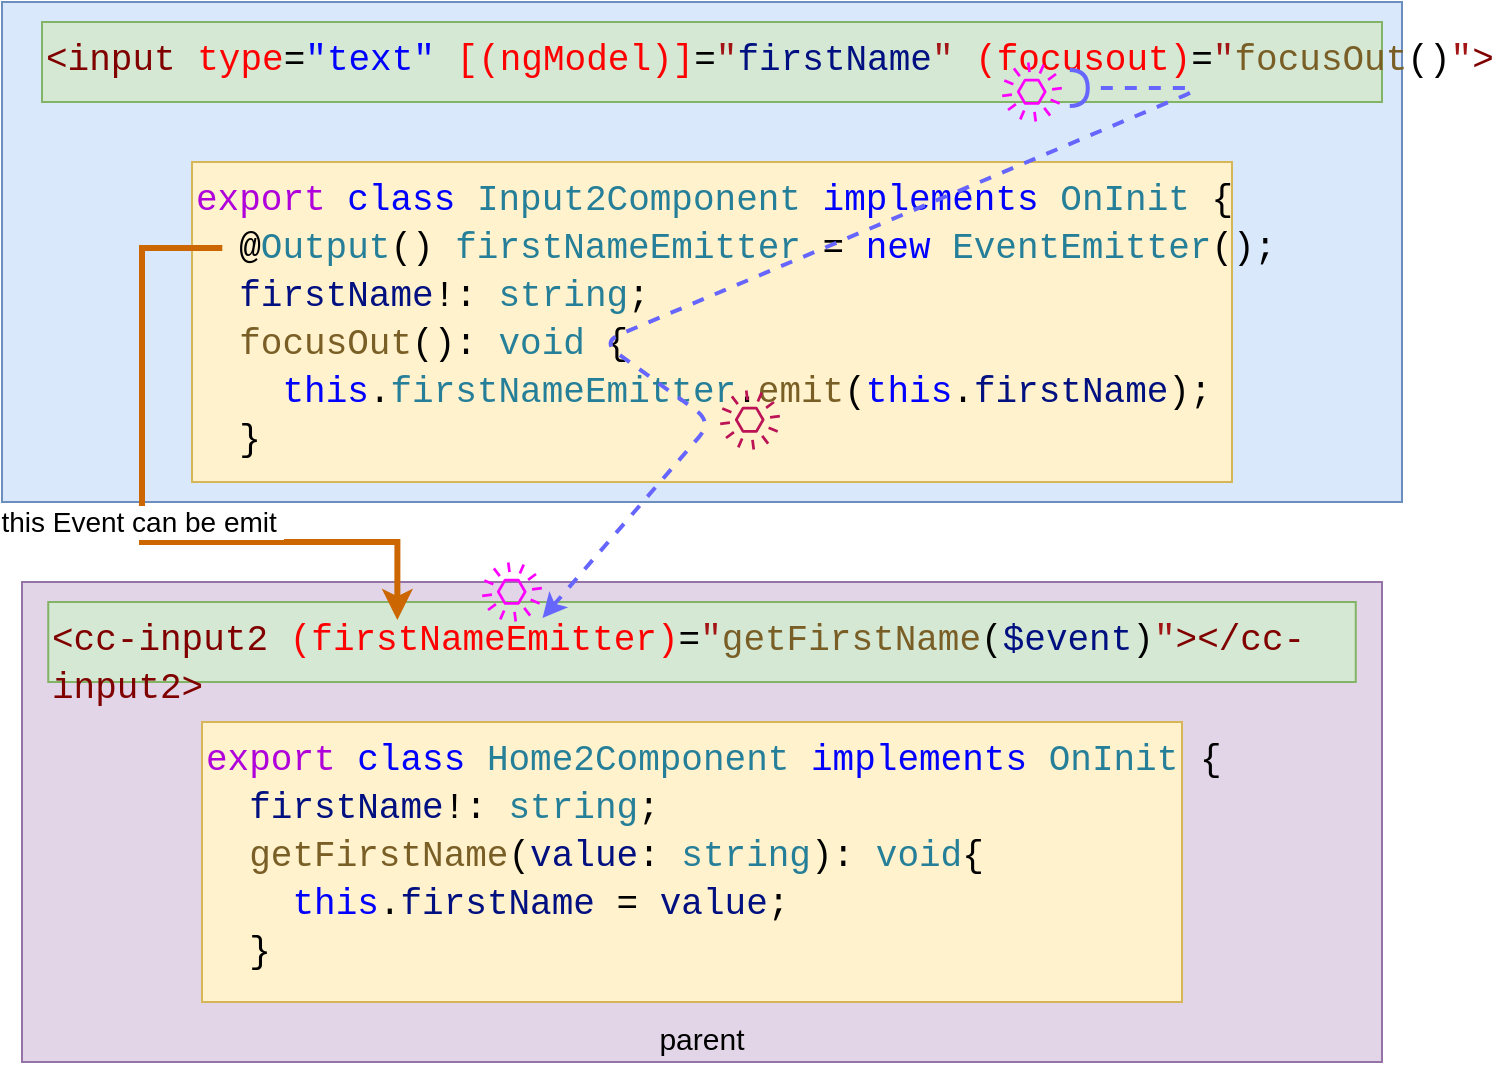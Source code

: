 <mxfile version="14.7.6" type="device"><diagram id="Ro9BYPux2aHW_qUvWWcG" name="Page-1"><mxGraphModel dx="868" dy="492" grid="1" gridSize="10" guides="1" tooltips="1" connect="1" arrows="1" fold="1" page="1" pageScale="1" pageWidth="850" pageHeight="1100" math="0" shadow="0"><root><mxCell id="0"/><mxCell id="1" parent="0"/><mxCell id="SlaIj5U11WncY-bBAv-F-9" value="&lt;font style=&quot;font-size: 15px&quot;&gt;parent&lt;/font&gt;" style="rounded=0;whiteSpace=wrap;html=1;labelBackgroundColor=none;verticalAlign=bottom;fillColor=#e1d5e7;strokeColor=#9673a6;" vertex="1" parent="1"><mxGeometry x="90" y="400" width="680" height="240" as="geometry"/></mxCell><mxCell id="SlaIj5U11WncY-bBAv-F-8" value="" style="rounded=0;whiteSpace=wrap;html=1;labelBackgroundColor=none;fillColor=#dae8fc;strokeColor=#6c8ebf;" vertex="1" parent="1"><mxGeometry x="80" y="110" width="700" height="250" as="geometry"/></mxCell><mxCell id="SlaIj5U11WncY-bBAv-F-3" value="&lt;div style=&quot;color: rgb(0, 0, 0); font-family: consolas, &amp;quot;courier new&amp;quot;, monospace; font-weight: normal; font-size: 18px; line-height: 24px;&quot;&gt;&lt;div&gt;&lt;span style=&quot;color: #800000&quot;&gt;&amp;lt;input&lt;/span&gt;&lt;span style=&quot;color: #000000&quot;&gt;&amp;nbsp;&lt;/span&gt;&lt;span style=&quot;color: #ff0000&quot;&gt;type&lt;/span&gt;&lt;span style=&quot;color: #000000&quot;&gt;=&lt;/span&gt;&lt;span style=&quot;color: #0000ff&quot;&gt;&quot;text&quot;&lt;/span&gt;&lt;span style=&quot;color: #000000&quot;&gt;&amp;nbsp;&lt;/span&gt;&lt;span style=&quot;color: #ff0000&quot;&gt;[(ngModel)]&lt;/span&gt;&lt;span style=&quot;color: #000000&quot;&gt;=&lt;/span&gt;&lt;span style=&quot;color: #a31515&quot;&gt;&quot;&lt;/span&gt;&lt;span style=&quot;color: #001080&quot;&gt;firstName&lt;/span&gt;&lt;span style=&quot;color: #a31515&quot;&gt;&quot;&lt;/span&gt;&lt;span style=&quot;color: #000000&quot;&gt;&amp;nbsp;&lt;/span&gt;&lt;span style=&quot;color: #ff0000&quot;&gt;(focusout)&lt;/span&gt;&lt;span style=&quot;color: #000000&quot;&gt;=&lt;/span&gt;&lt;span style=&quot;color: #a31515&quot;&gt;&quot;&lt;/span&gt;&lt;span style=&quot;color: #795e26&quot;&gt;focusOut&lt;/span&gt;&lt;span style=&quot;color: #000000&quot;&gt;()&lt;/span&gt;&lt;span style=&quot;color: #a31515&quot;&gt;&quot;&lt;/span&gt;&lt;span style=&quot;color: #800000&quot;&gt;&amp;gt;&lt;/span&gt;&lt;/div&gt;&lt;/div&gt;" style="text;whiteSpace=wrap;html=1;fillColor=#d5e8d4;strokeColor=#82b366;labelBackgroundColor=none;" vertex="1" parent="1"><mxGeometry x="100" y="120" width="670" height="40" as="geometry"/></mxCell><mxCell id="SlaIj5U11WncY-bBAv-F-6" value="&lt;div style=&quot;color: rgb(0, 0, 0); font-family: consolas, &amp;quot;courier new&amp;quot;, monospace; font-weight: normal; font-size: 18px; line-height: 24px;&quot;&gt;&lt;div&gt;&lt;span style=&quot;color: #800000&quot;&gt;&amp;lt;cc-input2&lt;/span&gt;&lt;span style=&quot;color: #000000&quot;&gt;&amp;nbsp;&lt;/span&gt;&lt;span style=&quot;color: #ff0000&quot;&gt;(firstNameEmitter)&lt;/span&gt;&lt;span style=&quot;color: #000000&quot;&gt;=&lt;/span&gt;&lt;span style=&quot;color: #a31515&quot;&gt;&quot;&lt;/span&gt;&lt;span style=&quot;color: #795e26&quot;&gt;getFirstName&lt;/span&gt;&lt;span style=&quot;color: #000000&quot;&gt;(&lt;/span&gt;&lt;span style=&quot;color: #001080&quot;&gt;$event&lt;/span&gt;&lt;span style=&quot;color: #000000&quot;&gt;)&lt;/span&gt;&lt;span style=&quot;color: #a31515&quot;&gt;&quot;&lt;/span&gt;&lt;span style=&quot;color: #800000&quot;&gt;&amp;gt;&amp;lt;/cc-input2&amp;gt;&lt;/span&gt;&lt;/div&gt;&lt;/div&gt;" style="text;whiteSpace=wrap;html=1;labelBackgroundColor=none;fillColor=#d5e8d4;strokeColor=#82b366;" vertex="1" parent="1"><mxGeometry x="103.13" y="410" width="653.75" height="40" as="geometry"/></mxCell><mxCell id="SlaIj5U11WncY-bBAv-F-7" value="&lt;div style=&quot;color: rgb(0, 0, 0); font-family: consolas, &amp;quot;courier new&amp;quot;, monospace; font-weight: normal; font-size: 18px; line-height: 24px;&quot;&gt;&lt;div&gt;&lt;span style=&quot;color: #af00db&quot;&gt;export&lt;/span&gt;&lt;span style=&quot;color: #000000&quot;&gt;&amp;nbsp;&lt;/span&gt;&lt;span style=&quot;color: #0000ff&quot;&gt;class&lt;/span&gt;&lt;span style=&quot;color: #000000&quot;&gt;&amp;nbsp;&lt;/span&gt;&lt;span style=&quot;color: #267f99&quot;&gt;Home2Component&lt;/span&gt;&lt;span style=&quot;color: #000000&quot;&gt;&amp;nbsp;&lt;/span&gt;&lt;span style=&quot;color: #0000ff&quot;&gt;implements&lt;/span&gt;&lt;span style=&quot;color: #000000&quot;&gt;&amp;nbsp;&lt;/span&gt;&lt;span style=&quot;color: #267f99&quot;&gt;OnInit&lt;/span&gt;&lt;span style=&quot;color: #000000&quot;&gt;&amp;nbsp;{&lt;/span&gt;&lt;/div&gt;&lt;div&gt;&lt;span style=&quot;color: #000000&quot;&gt;&amp;nbsp;&amp;nbsp;&lt;/span&gt;&lt;span style=&quot;color: #001080&quot;&gt;firstName&lt;/span&gt;&lt;span style=&quot;color: #000000&quot;&gt;!:&amp;nbsp;&lt;/span&gt;&lt;span style=&quot;color: #267f99&quot;&gt;string&lt;/span&gt;&lt;span style=&quot;color: #000000&quot;&gt;;&lt;/span&gt;&lt;/div&gt;&lt;div&gt;&lt;span style=&quot;color: #000000&quot;&gt;&amp;nbsp;&amp;nbsp;&lt;/span&gt;&lt;span style=&quot;color: #795e26&quot;&gt;getFirstName&lt;/span&gt;&lt;span style=&quot;color: #000000&quot;&gt;(&lt;/span&gt;&lt;span style=&quot;color: #001080&quot;&gt;value&lt;/span&gt;&lt;span style=&quot;color: #000000&quot;&gt;:&amp;nbsp;&lt;/span&gt;&lt;span style=&quot;color: #267f99&quot;&gt;string&lt;/span&gt;&lt;span style=&quot;color: #000000&quot;&gt;):&amp;nbsp;&lt;/span&gt;&lt;span style=&quot;color: #267f99&quot;&gt;void&lt;/span&gt;&lt;span style=&quot;color: #000000&quot;&gt;{&lt;/span&gt;&lt;/div&gt;&lt;div&gt;&lt;span style=&quot;color: #000000&quot;&gt;&amp;nbsp;&amp;nbsp;&amp;nbsp;&amp;nbsp;&lt;/span&gt;&lt;span style=&quot;color: #0000ff&quot;&gt;this&lt;/span&gt;&lt;span style=&quot;color: #000000&quot;&gt;.&lt;/span&gt;&lt;span style=&quot;color: #001080&quot;&gt;firstName&lt;/span&gt;&lt;span style=&quot;color: #000000&quot;&gt;&amp;nbsp;=&amp;nbsp;&lt;/span&gt;&lt;span style=&quot;color: #001080&quot;&gt;value&lt;/span&gt;&lt;span style=&quot;color: #000000&quot;&gt;;&lt;/span&gt;&lt;/div&gt;&lt;div&gt;&lt;span style=&quot;color: #000000&quot;&gt;&amp;nbsp;&amp;nbsp;}&lt;/span&gt;&lt;/div&gt;&lt;/div&gt;" style="text;whiteSpace=wrap;html=1;fillColor=#fff2cc;strokeColor=#d6b656;labelBackgroundColor=none;" vertex="1" parent="1"><mxGeometry x="180" y="470" width="490" height="140" as="geometry"/></mxCell><mxCell id="SlaIj5U11WncY-bBAv-F-11" value="&lt;div style=&quot;color: rgb(0, 0, 0); font-family: consolas, &amp;quot;courier new&amp;quot;, monospace; font-weight: normal; font-size: 18px; line-height: 24px;&quot;&gt;&lt;div&gt;&lt;span style=&quot;color: #af00db&quot;&gt;export&lt;/span&gt;&lt;span style=&quot;color: #000000&quot;&gt;&amp;nbsp;&lt;/span&gt;&lt;span style=&quot;color: #0000ff&quot;&gt;class&lt;/span&gt;&lt;span style=&quot;color: #000000&quot;&gt;&amp;nbsp;&lt;/span&gt;&lt;span style=&quot;color: #267f99&quot;&gt;Input2Component&lt;/span&gt;&lt;span style=&quot;color: #000000&quot;&gt;&amp;nbsp;&lt;/span&gt;&lt;span style=&quot;color: #0000ff&quot;&gt;implements&lt;/span&gt;&lt;span style=&quot;color: #000000&quot;&gt;&amp;nbsp;&lt;/span&gt;&lt;span style=&quot;color: #267f99&quot;&gt;OnInit&lt;/span&gt;&lt;span style=&quot;color: #000000&quot;&gt;&amp;nbsp;{&lt;/span&gt;&lt;/div&gt;&lt;div&gt;&lt;span style=&quot;color: #000000&quot;&gt;&amp;nbsp;&amp;nbsp;@&lt;/span&gt;&lt;span style=&quot;color: #267f99&quot;&gt;Output&lt;/span&gt;&lt;span style=&quot;color: #000000&quot;&gt;()&amp;nbsp;&lt;/span&gt;&lt;span style=&quot;color: #267f99&quot;&gt;firstNameEmitter&lt;/span&gt;&lt;span style=&quot;color: #000000&quot;&gt;&amp;nbsp;=&amp;nbsp;&lt;/span&gt;&lt;span style=&quot;color: #0000ff&quot;&gt;new&lt;/span&gt;&lt;span style=&quot;color: #000000&quot;&gt;&amp;nbsp;&lt;/span&gt;&lt;span style=&quot;color: #267f99&quot;&gt;EventEmitter&lt;/span&gt;&lt;span style=&quot;color: #000000&quot;&gt;();&lt;/span&gt;&lt;/div&gt;&lt;div&gt;&lt;span style=&quot;color: #000000&quot;&gt;&amp;nbsp;&amp;nbsp;&lt;/span&gt;&lt;span style=&quot;color: #001080&quot;&gt;firstName&lt;/span&gt;&lt;span style=&quot;color: #000000&quot;&gt;!:&amp;nbsp;&lt;/span&gt;&lt;span style=&quot;color: #267f99&quot;&gt;string&lt;/span&gt;&lt;span style=&quot;color: #000000&quot;&gt;;&lt;/span&gt;&lt;/div&gt;&lt;div&gt;&lt;span style=&quot;color: #000000&quot;&gt;&amp;nbsp;&amp;nbsp;&lt;/span&gt;&lt;span style=&quot;color: #795e26&quot;&gt;focusOut&lt;/span&gt;&lt;span style=&quot;color: #000000&quot;&gt;():&amp;nbsp;&lt;/span&gt;&lt;span style=&quot;color: #267f99&quot;&gt;void&lt;/span&gt;&lt;span style=&quot;color: #000000&quot;&gt;&amp;nbsp;{&lt;/span&gt;&lt;/div&gt;&lt;div&gt;&lt;span style=&quot;color: #000000&quot;&gt;&amp;nbsp;&amp;nbsp;&amp;nbsp;&amp;nbsp;&lt;/span&gt;&lt;span style=&quot;color: #0000ff&quot;&gt;this&lt;/span&gt;&lt;span style=&quot;color: #000000&quot;&gt;.&lt;/span&gt;&lt;span style=&quot;color: #267f99&quot;&gt;firstNameEmitter&lt;/span&gt;&lt;span style=&quot;color: #000000&quot;&gt;.&lt;/span&gt;&lt;span style=&quot;color: #795e26&quot;&gt;emit&lt;/span&gt;&lt;span style=&quot;color: #000000&quot;&gt;(&lt;/span&gt;&lt;span style=&quot;color: #0000ff&quot;&gt;this&lt;/span&gt;&lt;span style=&quot;color: #000000&quot;&gt;.&lt;/span&gt;&lt;span style=&quot;color: #001080&quot;&gt;firstName&lt;/span&gt;&lt;span style=&quot;color: #000000&quot;&gt;);&lt;/span&gt;&lt;/div&gt;&lt;div&gt;&lt;span style=&quot;color: #000000&quot;&gt;&amp;nbsp;&amp;nbsp;}&lt;/span&gt;&lt;/div&gt;&lt;/div&gt;" style="text;whiteSpace=wrap;html=1;fontSize=14;labelBackgroundColor=none;fillColor=#fff2cc;strokeColor=#d6b656;" vertex="1" parent="1"><mxGeometry x="175" y="190" width="520" height="160" as="geometry"/></mxCell><mxCell id="SlaIj5U11WncY-bBAv-F-10" value="this Event can be emit&amp;nbsp;" style="edgeStyle=orthogonalEdgeStyle;rounded=0;orthogonalLoop=1;jettySize=auto;html=1;exitX=0.03;exitY=0.269;exitDx=0;exitDy=0;entryX=0.267;entryY=0.225;entryDx=0;entryDy=0;entryPerimeter=0;exitPerimeter=0;strokeWidth=3;fontSize=14;strokeColor=#CC6600;" edge="1" parent="1" target="SlaIj5U11WncY-bBAv-F-6"><mxGeometry x="0.001" relative="1" as="geometry"><mxPoint x="190.15" y="233.04" as="sourcePoint"/><Array as="points"><mxPoint x="150" y="233"/><mxPoint x="150" y="380"/><mxPoint x="278" y="380"/></Array><mxPoint as="offset"/></mxGeometry></mxCell><mxCell id="SlaIj5U11WncY-bBAv-F-14" value="" style="outlineConnect=0;fontColor=#232F3E;gradientColor=none;strokeColor=none;dashed=0;verticalLabelPosition=bottom;verticalAlign=top;align=center;html=1;fontSize=12;fontStyle=0;aspect=fixed;pointerEvents=1;shape=mxgraph.aws4.event;labelBackgroundColor=none;fillColor=#FF00FF;" vertex="1" parent="1"><mxGeometry x="580" y="140" width="30" height="30" as="geometry"/></mxCell><mxCell id="SlaIj5U11WncY-bBAv-F-15" value="" style="endArrow=halfCircle;dashed=1;html=1;fontSize=14;strokeColor=#6666FF;strokeWidth=2;entryX=0.767;entryY=0.825;entryDx=0;entryDy=0;entryPerimeter=0;exitX=0.378;exitY=0.2;exitDx=0;exitDy=0;exitPerimeter=0;endFill=0;startArrow=classic;startFill=1;" edge="1" parent="1" source="SlaIj5U11WncY-bBAv-F-6" target="SlaIj5U11WncY-bBAv-F-3"><mxGeometry width="50" height="50" relative="1" as="geometry"><mxPoint x="340" y="170" as="sourcePoint"/><mxPoint x="390" y="120" as="targetPoint"/><Array as="points"><mxPoint x="435" y="320"/><mxPoint x="380" y="280"/><mxPoint x="680" y="153"/></Array></mxGeometry></mxCell><mxCell id="SlaIj5U11WncY-bBAv-F-16" value="" style="outlineConnect=0;fontColor=#232F3E;gradientColor=none;fillColor=#BC1356;strokeColor=none;dashed=0;verticalLabelPosition=bottom;verticalAlign=top;align=center;html=1;fontSize=12;fontStyle=0;aspect=fixed;pointerEvents=1;shape=mxgraph.aws4.event;labelBackgroundColor=none;" vertex="1" parent="1"><mxGeometry x="439" y="304" width="30" height="30" as="geometry"/></mxCell><mxCell id="SlaIj5U11WncY-bBAv-F-17" value="" style="outlineConnect=0;fontColor=#232F3E;gradientColor=none;strokeColor=none;dashed=0;verticalLabelPosition=bottom;verticalAlign=top;align=center;html=1;fontSize=12;fontStyle=0;aspect=fixed;pointerEvents=1;shape=mxgraph.aws4.event;labelBackgroundColor=none;fillColor=#FF00FF;" vertex="1" parent="1"><mxGeometry x="320" y="390" width="30" height="30" as="geometry"/></mxCell></root></mxGraphModel></diagram></mxfile>